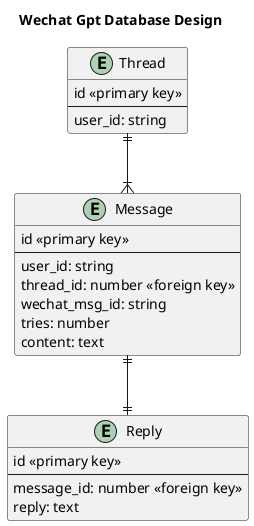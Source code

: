 @startuml
title Wechat Gpt Database Design

entity Thread {
	id <<primary key>>
	--
	user_id: string
}

entity Message {
	id <<primary key>>
	--
	user_id: string
	thread_id: number <<foreign key>>
	wechat_msg_id: string
	tries: number
	content: text
}

entity Reply {
	id <<primary key>>
	--
	message_id: number <<foreign key>>
	reply: text
}

Thread ||--|{ Message
Message ||--|| Reply

@enduml